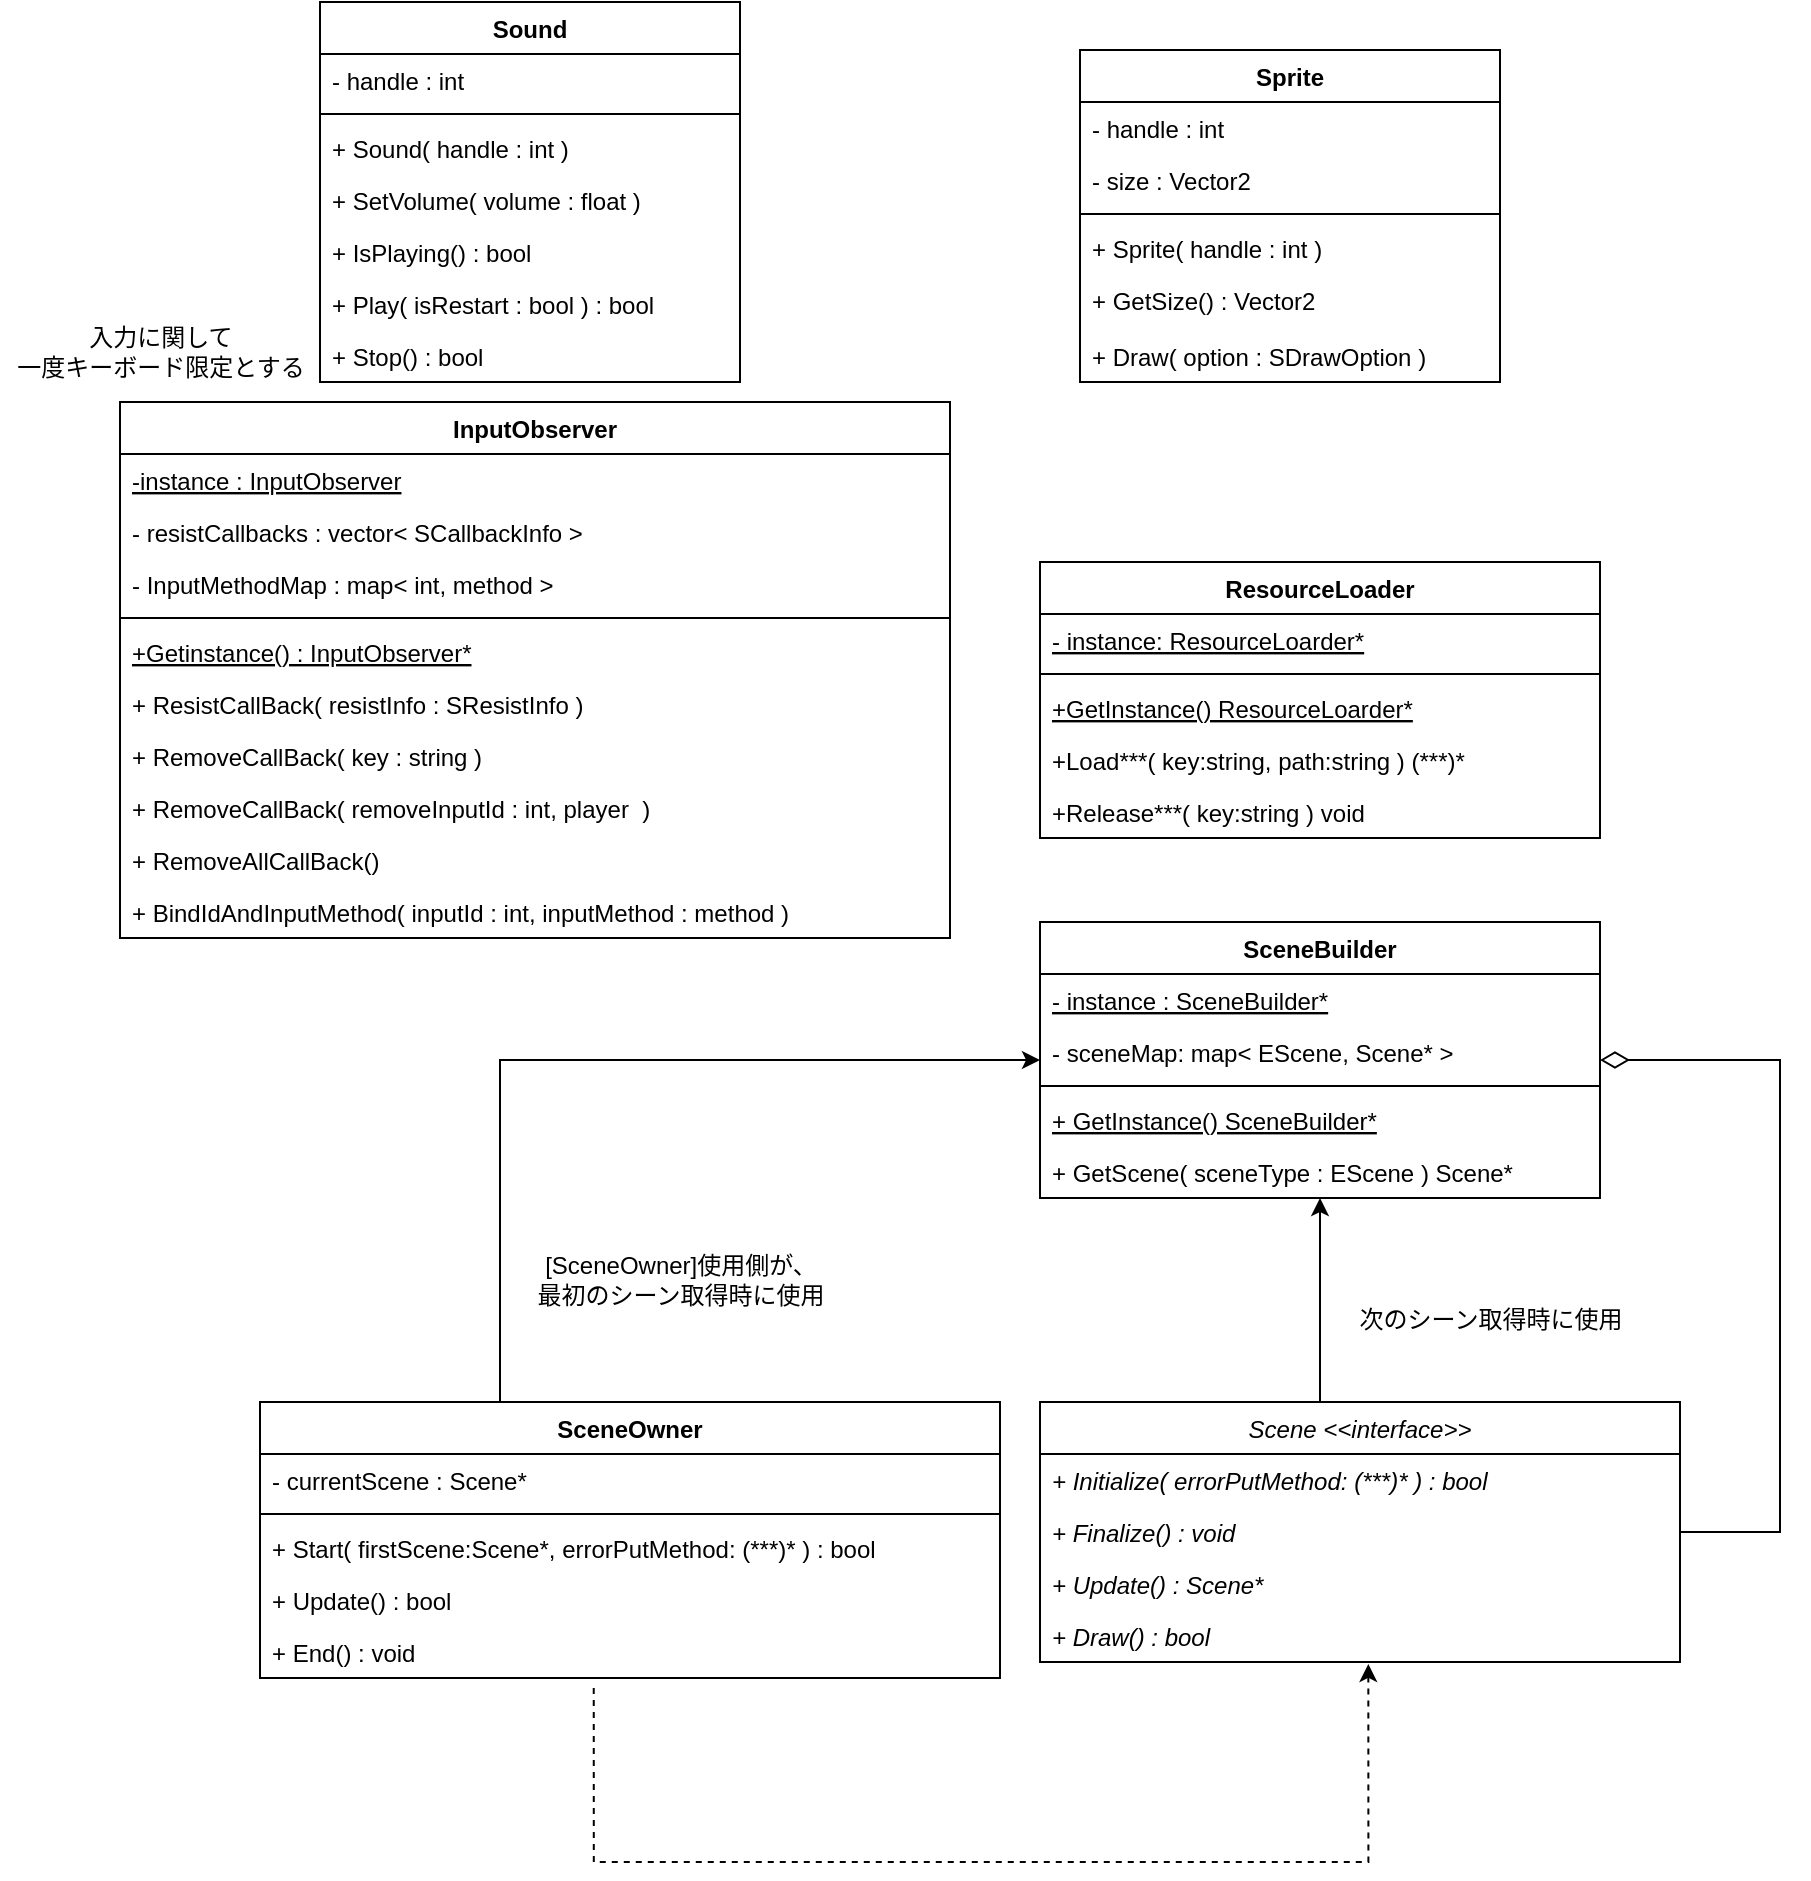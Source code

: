 <mxfile version="13.0.3" type="device"><diagram id="C5RBs43oDa-KdzZeNtuy" name="Page-1"><mxGraphModel dx="1913" dy="1975" grid="1" gridSize="10" guides="1" tooltips="1" connect="1" arrows="1" fold="1" page="1" pageScale="1" pageWidth="827" pageHeight="1169" math="0" shadow="0"><root><mxCell id="WIyWlLk6GJQsqaUBKTNV-0"/><mxCell id="WIyWlLk6GJQsqaUBKTNV-1" parent="WIyWlLk6GJQsqaUBKTNV-0"/><mxCell id="lB2nAdGKs5DB6twL7tfP-41" value="SceneBuilder" style="swimlane;fontStyle=1;align=center;verticalAlign=top;childLayout=stackLayout;horizontal=1;startSize=26;horizontalStack=0;resizeParent=1;resizeParentMax=0;resizeLast=0;collapsible=1;marginBottom=0;" parent="WIyWlLk6GJQsqaUBKTNV-1" vertex="1"><mxGeometry x="400" y="120" width="280" height="138" as="geometry"/></mxCell><mxCell id="lB2nAdGKs5DB6twL7tfP-42" value="- instance : SceneBuilder*" style="text;strokeColor=none;fillColor=none;align=left;verticalAlign=top;spacingLeft=4;spacingRight=4;overflow=hidden;rotatable=0;points=[[0,0.5],[1,0.5]];portConstraint=eastwest;fontStyle=4" parent="lB2nAdGKs5DB6twL7tfP-41" vertex="1"><mxGeometry y="26" width="280" height="26" as="geometry"/></mxCell><mxCell id="lB2nAdGKs5DB6twL7tfP-46" value="- sceneMap: map&lt; EScene, Scene* &gt;" style="text;strokeColor=none;fillColor=none;align=left;verticalAlign=top;spacingLeft=4;spacingRight=4;overflow=hidden;rotatable=0;points=[[0,0.5],[1,0.5]];portConstraint=eastwest;fontStyle=0" parent="lB2nAdGKs5DB6twL7tfP-41" vertex="1"><mxGeometry y="52" width="280" height="26" as="geometry"/></mxCell><mxCell id="lB2nAdGKs5DB6twL7tfP-43" value="" style="line;strokeWidth=1;fillColor=none;align=left;verticalAlign=middle;spacingTop=-1;spacingLeft=3;spacingRight=3;rotatable=0;labelPosition=right;points=[];portConstraint=eastwest;" parent="lB2nAdGKs5DB6twL7tfP-41" vertex="1"><mxGeometry y="78" width="280" height="8" as="geometry"/></mxCell><mxCell id="lB2nAdGKs5DB6twL7tfP-44" value="+ GetInstance() SceneBuilder*" style="text;strokeColor=none;fillColor=none;align=left;verticalAlign=top;spacingLeft=4;spacingRight=4;overflow=hidden;rotatable=0;points=[[0,0.5],[1,0.5]];portConstraint=eastwest;fontStyle=4" parent="lB2nAdGKs5DB6twL7tfP-41" vertex="1"><mxGeometry y="86" width="280" height="26" as="geometry"/></mxCell><mxCell id="lB2nAdGKs5DB6twL7tfP-45" value="+ GetScene( sceneType : EScene ) Scene*" style="text;strokeColor=none;fillColor=none;align=left;verticalAlign=top;spacingLeft=4;spacingRight=4;overflow=hidden;rotatable=0;points=[[0,0.5],[1,0.5]];portConstraint=eastwest;fontStyle=0" parent="lB2nAdGKs5DB6twL7tfP-41" vertex="1"><mxGeometry y="112" width="280" height="26" as="geometry"/></mxCell><mxCell id="lB2nAdGKs5DB6twL7tfP-47" style="edgeStyle=orthogonalEdgeStyle;rounded=0;orthogonalLoop=1;jettySize=auto;html=1;exitX=0.5;exitY=0;exitDx=0;exitDy=0;" parent="WIyWlLk6GJQsqaUBKTNV-1" source="lB2nAdGKs5DB6twL7tfP-30" target="lB2nAdGKs5DB6twL7tfP-41" edge="1"><mxGeometry relative="1" as="geometry"><Array as="points"><mxPoint x="540" y="360"/></Array></mxGeometry></mxCell><mxCell id="lB2nAdGKs5DB6twL7tfP-54" style="edgeStyle=orthogonalEdgeStyle;orthogonalLoop=1;jettySize=auto;html=1;endArrow=diamondThin;endFill=0;strokeWidth=1;strokeColor=#000000;rounded=0;endSize=12;" parent="WIyWlLk6GJQsqaUBKTNV-1" source="lB2nAdGKs5DB6twL7tfP-30" target="lB2nAdGKs5DB6twL7tfP-41" edge="1"><mxGeometry relative="1" as="geometry"><Array as="points"><mxPoint x="770" y="425"/><mxPoint x="770" y="189"/></Array></mxGeometry></mxCell><mxCell id="lB2nAdGKs5DB6twL7tfP-30" value="Scene &lt;&lt;interface&gt;&gt;" style="swimlane;fontStyle=2;childLayout=stackLayout;horizontal=1;startSize=26;fillColor=none;horizontalStack=0;resizeParent=1;resizeParentMax=0;resizeLast=0;collapsible=1;marginBottom=0;" parent="WIyWlLk6GJQsqaUBKTNV-1" vertex="1"><mxGeometry x="400" y="360" width="320" height="130" as="geometry"/></mxCell><mxCell id="lB2nAdGKs5DB6twL7tfP-31" value="+ Initialize( errorPutMethod: (***)* ) : bool" style="text;strokeColor=none;fillColor=none;align=left;verticalAlign=top;spacingLeft=4;spacingRight=4;overflow=hidden;rotatable=0;points=[[0,0.5],[1,0.5]];portConstraint=eastwest;fontStyle=2" parent="lB2nAdGKs5DB6twL7tfP-30" vertex="1"><mxGeometry y="26" width="320" height="26" as="geometry"/></mxCell><mxCell id="lB2nAdGKs5DB6twL7tfP-35" value="+ Finalize() : void" style="text;strokeColor=none;fillColor=none;align=left;verticalAlign=top;spacingLeft=4;spacingRight=4;overflow=hidden;rotatable=0;points=[[0,0.5],[1,0.5]];portConstraint=eastwest;fontStyle=2" parent="lB2nAdGKs5DB6twL7tfP-30" vertex="1"><mxGeometry y="52" width="320" height="26" as="geometry"/></mxCell><mxCell id="lB2nAdGKs5DB6twL7tfP-34" value="+ Update() : Scene*" style="text;strokeColor=none;fillColor=none;align=left;verticalAlign=top;spacingLeft=4;spacingRight=4;overflow=hidden;rotatable=0;points=[[0,0.5],[1,0.5]];portConstraint=eastwest;fontStyle=2" parent="lB2nAdGKs5DB6twL7tfP-30" vertex="1"><mxGeometry y="78" width="320" height="26" as="geometry"/></mxCell><mxCell id="lB2nAdGKs5DB6twL7tfP-36" value="+ Draw() : bool" style="text;strokeColor=none;fillColor=none;align=left;verticalAlign=top;spacingLeft=4;spacingRight=4;overflow=hidden;rotatable=0;points=[[0,0.5],[1,0.5]];portConstraint=eastwest;fontStyle=2" parent="lB2nAdGKs5DB6twL7tfP-30" vertex="1"><mxGeometry y="104" width="320" height="26" as="geometry"/></mxCell><mxCell id="lB2nAdGKs5DB6twL7tfP-49" style="edgeStyle=orthogonalEdgeStyle;rounded=0;orthogonalLoop=1;jettySize=auto;html=1;exitX=0.5;exitY=0;exitDx=0;exitDy=0;" parent="WIyWlLk6GJQsqaUBKTNV-1" source="lB2nAdGKs5DB6twL7tfP-37" edge="1"><mxGeometry relative="1" as="geometry"><mxPoint x="400" y="189" as="targetPoint"/><Array as="points"><mxPoint x="130" y="189"/></Array></mxGeometry></mxCell><mxCell id="lB2nAdGKs5DB6twL7tfP-0" value="ResourceLoader" style="swimlane;fontStyle=1;align=center;verticalAlign=top;childLayout=stackLayout;horizontal=1;startSize=26;horizontalStack=0;resizeParent=1;resizeParentMax=0;resizeLast=0;collapsible=1;marginBottom=0;" parent="WIyWlLk6GJQsqaUBKTNV-1" vertex="1"><mxGeometry x="400" y="-60" width="280" height="138" as="geometry"><mxRectangle x="80" y="140" width="130" height="26" as="alternateBounds"/></mxGeometry></mxCell><mxCell id="lB2nAdGKs5DB6twL7tfP-1" value="- instance: ResourceLoarder*" style="text;strokeColor=none;fillColor=none;align=left;verticalAlign=top;spacingLeft=4;spacingRight=4;overflow=hidden;rotatable=0;points=[[0,0.5],[1,0.5]];portConstraint=eastwest;fontStyle=4" parent="lB2nAdGKs5DB6twL7tfP-0" vertex="1"><mxGeometry y="26" width="280" height="26" as="geometry"/></mxCell><mxCell id="lB2nAdGKs5DB6twL7tfP-2" value="" style="line;strokeWidth=1;fillColor=none;align=left;verticalAlign=middle;spacingTop=-1;spacingLeft=3;spacingRight=3;rotatable=0;labelPosition=right;points=[];portConstraint=eastwest;" parent="lB2nAdGKs5DB6twL7tfP-0" vertex="1"><mxGeometry y="52" width="280" height="8" as="geometry"/></mxCell><mxCell id="lB2nAdGKs5DB6twL7tfP-3" value="+GetInstance() ResourceLoarder*" style="text;strokeColor=none;fillColor=none;align=left;verticalAlign=top;spacingLeft=4;spacingRight=4;overflow=hidden;rotatable=0;points=[[0,0.5],[1,0.5]];portConstraint=eastwest;fontStyle=4" parent="lB2nAdGKs5DB6twL7tfP-0" vertex="1"><mxGeometry y="60" width="280" height="26" as="geometry"/></mxCell><mxCell id="lB2nAdGKs5DB6twL7tfP-4" value="+Load***( key:string, path:string ) (***)*" style="text;strokeColor=none;fillColor=none;align=left;verticalAlign=top;spacingLeft=4;spacingRight=4;overflow=hidden;rotatable=0;points=[[0,0.5],[1,0.5]];portConstraint=eastwest;fontStyle=0" parent="lB2nAdGKs5DB6twL7tfP-0" vertex="1"><mxGeometry y="86" width="280" height="26" as="geometry"/></mxCell><mxCell id="lB2nAdGKs5DB6twL7tfP-5" value="+Release***( key:string ) void" style="text;strokeColor=none;fillColor=none;align=left;verticalAlign=top;spacingLeft=4;spacingRight=4;overflow=hidden;rotatable=0;points=[[0,0.5],[1,0.5]];portConstraint=eastwest;fontStyle=0" parent="lB2nAdGKs5DB6twL7tfP-0" vertex="1"><mxGeometry y="112" width="280" height="26" as="geometry"/></mxCell><mxCell id="lB2nAdGKs5DB6twL7tfP-48" value="次のシーン取得時に使用" style="text;html=1;align=center;verticalAlign=middle;resizable=0;points=[];autosize=1;" parent="WIyWlLk6GJQsqaUBKTNV-1" vertex="1"><mxGeometry x="550" y="309" width="150" height="20" as="geometry"/></mxCell><mxCell id="lB2nAdGKs5DB6twL7tfP-50" value="[SceneOwner]使用側が、&lt;br&gt;最初のシーン取得時に使用" style="text;html=1;align=center;verticalAlign=middle;resizable=0;points=[];autosize=1;" parent="WIyWlLk6GJQsqaUBKTNV-1" vertex="1"><mxGeometry x="140" y="284" width="160" height="30" as="geometry"/></mxCell><mxCell id="XZTp6LdwwavNflPT0tB5-4" style="edgeStyle=orthogonalEdgeStyle;rounded=0;orthogonalLoop=1;jettySize=auto;html=1;entryX=0.513;entryY=1.038;entryDx=0;entryDy=0;entryPerimeter=0;dashed=1;exitX=0.451;exitY=1.192;exitDx=0;exitDy=0;exitPerimeter=0;" edge="1" parent="WIyWlLk6GJQsqaUBKTNV-1" source="XZTp6LdwwavNflPT0tB5-2" target="lB2nAdGKs5DB6twL7tfP-36"><mxGeometry relative="1" as="geometry"><Array as="points"><mxPoint x="177" y="590"/><mxPoint x="564" y="590"/></Array></mxGeometry></mxCell><mxCell id="lB2nAdGKs5DB6twL7tfP-37" value="SceneOwner" style="swimlane;fontStyle=1;align=center;verticalAlign=top;childLayout=stackLayout;horizontal=1;startSize=26;horizontalStack=0;resizeParent=1;resizeParentMax=0;resizeLast=0;collapsible=1;marginBottom=0;" parent="WIyWlLk6GJQsqaUBKTNV-1" vertex="1"><mxGeometry x="10" y="360" width="370" height="138" as="geometry"/></mxCell><mxCell id="lB2nAdGKs5DB6twL7tfP-38" value="- currentScene : Scene*" style="text;strokeColor=none;fillColor=none;align=left;verticalAlign=top;spacingLeft=4;spacingRight=4;overflow=hidden;rotatable=0;points=[[0,0.5],[1,0.5]];portConstraint=eastwest;" parent="lB2nAdGKs5DB6twL7tfP-37" vertex="1"><mxGeometry y="26" width="370" height="26" as="geometry"/></mxCell><mxCell id="lB2nAdGKs5DB6twL7tfP-39" value="" style="line;strokeWidth=1;fillColor=none;align=left;verticalAlign=middle;spacingTop=-1;spacingLeft=3;spacingRight=3;rotatable=0;labelPosition=right;points=[];portConstraint=eastwest;" parent="lB2nAdGKs5DB6twL7tfP-37" vertex="1"><mxGeometry y="52" width="370" height="8" as="geometry"/></mxCell><mxCell id="lB2nAdGKs5DB6twL7tfP-40" value="+ Start( firstScene:Scene*, errorPutMethod: (***)* ) : bool " style="text;strokeColor=none;fillColor=none;align=left;verticalAlign=top;spacingLeft=4;spacingRight=4;overflow=hidden;rotatable=0;points=[[0,0.5],[1,0.5]];portConstraint=eastwest;" parent="lB2nAdGKs5DB6twL7tfP-37" vertex="1"><mxGeometry y="60" width="370" height="26" as="geometry"/></mxCell><mxCell id="lB2nAdGKs5DB6twL7tfP-51" value="+ Update() : bool " style="text;strokeColor=none;fillColor=none;align=left;verticalAlign=top;spacingLeft=4;spacingRight=4;overflow=hidden;rotatable=0;points=[[0,0.5],[1,0.5]];portConstraint=eastwest;" parent="lB2nAdGKs5DB6twL7tfP-37" vertex="1"><mxGeometry y="86" width="370" height="26" as="geometry"/></mxCell><mxCell id="XZTp6LdwwavNflPT0tB5-2" value="+ End() : void " style="text;strokeColor=none;fillColor=none;align=left;verticalAlign=top;spacingLeft=4;spacingRight=4;overflow=hidden;rotatable=0;points=[[0,0.5],[1,0.5]];portConstraint=eastwest;" vertex="1" parent="lB2nAdGKs5DB6twL7tfP-37"><mxGeometry y="112" width="370" height="26" as="geometry"/></mxCell><mxCell id="lB2nAdGKs5DB6twL7tfP-62" value="Sound" style="swimlane;fontStyle=1;align=center;verticalAlign=top;childLayout=stackLayout;horizontal=1;startSize=26;horizontalStack=0;resizeParent=1;resizeParentMax=0;resizeLast=0;collapsible=1;marginBottom=0;" parent="WIyWlLk6GJQsqaUBKTNV-1" vertex="1"><mxGeometry x="40" y="-340" width="210" height="190" as="geometry"/></mxCell><mxCell id="lB2nAdGKs5DB6twL7tfP-63" value="- handle : int" style="text;strokeColor=none;fillColor=none;align=left;verticalAlign=top;spacingLeft=4;spacingRight=4;overflow=hidden;rotatable=0;points=[[0,0.5],[1,0.5]];portConstraint=eastwest;" parent="lB2nAdGKs5DB6twL7tfP-62" vertex="1"><mxGeometry y="26" width="210" height="26" as="geometry"/></mxCell><mxCell id="lB2nAdGKs5DB6twL7tfP-65" value="" style="line;strokeWidth=1;fillColor=none;align=left;verticalAlign=middle;spacingTop=-1;spacingLeft=3;spacingRight=3;rotatable=0;labelPosition=right;points=[];portConstraint=eastwest;" parent="lB2nAdGKs5DB6twL7tfP-62" vertex="1"><mxGeometry y="52" width="210" height="8" as="geometry"/></mxCell><mxCell id="lB2nAdGKs5DB6twL7tfP-66" value="+ Sound( handle : int )" style="text;strokeColor=none;fillColor=none;align=left;verticalAlign=top;spacingLeft=4;spacingRight=4;overflow=hidden;rotatable=0;points=[[0,0.5],[1,0.5]];portConstraint=eastwest;" parent="lB2nAdGKs5DB6twL7tfP-62" vertex="1"><mxGeometry y="60" width="210" height="26" as="geometry"/></mxCell><mxCell id="lB2nAdGKs5DB6twL7tfP-71" value="+ SetVolume( volume : float )" style="text;strokeColor=none;fillColor=none;align=left;verticalAlign=top;spacingLeft=4;spacingRight=4;overflow=hidden;rotatable=0;points=[[0,0.5],[1,0.5]];portConstraint=eastwest;" parent="lB2nAdGKs5DB6twL7tfP-62" vertex="1"><mxGeometry y="86" width="210" height="26" as="geometry"/></mxCell><mxCell id="lB2nAdGKs5DB6twL7tfP-72" value="+ IsPlaying() : bool" style="text;strokeColor=none;fillColor=none;align=left;verticalAlign=top;spacingLeft=4;spacingRight=4;overflow=hidden;rotatable=0;points=[[0,0.5],[1,0.5]];portConstraint=eastwest;" parent="lB2nAdGKs5DB6twL7tfP-62" vertex="1"><mxGeometry y="112" width="210" height="26" as="geometry"/></mxCell><mxCell id="lB2nAdGKs5DB6twL7tfP-68" value="+ Play( isRestart : bool ) : bool" style="text;strokeColor=none;fillColor=none;align=left;verticalAlign=top;spacingLeft=4;spacingRight=4;overflow=hidden;rotatable=0;points=[[0,0.5],[1,0.5]];portConstraint=eastwest;" parent="lB2nAdGKs5DB6twL7tfP-62" vertex="1"><mxGeometry y="138" width="210" height="26" as="geometry"/></mxCell><mxCell id="lB2nAdGKs5DB6twL7tfP-70" value="+ Stop() : bool" style="text;strokeColor=none;fillColor=none;align=left;verticalAlign=top;spacingLeft=4;spacingRight=4;overflow=hidden;rotatable=0;points=[[0,0.5],[1,0.5]];portConstraint=eastwest;" parent="lB2nAdGKs5DB6twL7tfP-62" vertex="1"><mxGeometry y="164" width="210" height="26" as="geometry"/></mxCell><mxCell id="lB2nAdGKs5DB6twL7tfP-55" value="Sprite" style="swimlane;fontStyle=1;align=center;verticalAlign=top;childLayout=stackLayout;horizontal=1;startSize=26;horizontalStack=0;resizeParent=1;resizeParentMax=0;resizeLast=0;collapsible=1;marginBottom=0;" parent="WIyWlLk6GJQsqaUBKTNV-1" vertex="1"><mxGeometry x="420" y="-316" width="210" height="166" as="geometry"/></mxCell><mxCell id="lB2nAdGKs5DB6twL7tfP-61" value="- handle : int" style="text;strokeColor=none;fillColor=none;align=left;verticalAlign=top;spacingLeft=4;spacingRight=4;overflow=hidden;rotatable=0;points=[[0,0.5],[1,0.5]];portConstraint=eastwest;" parent="lB2nAdGKs5DB6twL7tfP-55" vertex="1"><mxGeometry y="26" width="210" height="26" as="geometry"/></mxCell><mxCell id="lB2nAdGKs5DB6twL7tfP-56" value="- size : Vector2" style="text;strokeColor=none;fillColor=none;align=left;verticalAlign=top;spacingLeft=4;spacingRight=4;overflow=hidden;rotatable=0;points=[[0,0.5],[1,0.5]];portConstraint=eastwest;" parent="lB2nAdGKs5DB6twL7tfP-55" vertex="1"><mxGeometry y="52" width="210" height="26" as="geometry"/></mxCell><mxCell id="lB2nAdGKs5DB6twL7tfP-57" value="" style="line;strokeWidth=1;fillColor=none;align=left;verticalAlign=middle;spacingTop=-1;spacingLeft=3;spacingRight=3;rotatable=0;labelPosition=right;points=[];portConstraint=eastwest;" parent="lB2nAdGKs5DB6twL7tfP-55" vertex="1"><mxGeometry y="78" width="210" height="8" as="geometry"/></mxCell><mxCell id="lB2nAdGKs5DB6twL7tfP-59" value="+ Sprite( handle : int )" style="text;strokeColor=none;fillColor=none;align=left;verticalAlign=top;spacingLeft=4;spacingRight=4;overflow=hidden;rotatable=0;points=[[0,0.5],[1,0.5]];portConstraint=eastwest;" parent="lB2nAdGKs5DB6twL7tfP-55" vertex="1"><mxGeometry y="86" width="210" height="26" as="geometry"/></mxCell><mxCell id="lB2nAdGKs5DB6twL7tfP-60" value="+ GetSize() : Vector2" style="text;strokeColor=none;fillColor=none;align=left;verticalAlign=top;spacingLeft=4;spacingRight=4;overflow=hidden;rotatable=0;points=[[0,0.5],[1,0.5]];portConstraint=eastwest;" parent="lB2nAdGKs5DB6twL7tfP-55" vertex="1"><mxGeometry y="112" width="210" height="28" as="geometry"/></mxCell><mxCell id="lB2nAdGKs5DB6twL7tfP-58" value="+ Draw( option : SDrawOption )" style="text;strokeColor=none;fillColor=none;align=left;verticalAlign=top;spacingLeft=4;spacingRight=4;overflow=hidden;rotatable=0;points=[[0,0.5],[1,0.5]];portConstraint=eastwest;" parent="lB2nAdGKs5DB6twL7tfP-55" vertex="1"><mxGeometry y="140" width="210" height="26" as="geometry"/></mxCell><mxCell id="lB2nAdGKs5DB6twL7tfP-73" value="InputObserver" style="swimlane;fontStyle=1;align=center;verticalAlign=top;childLayout=stackLayout;horizontal=1;startSize=26;horizontalStack=0;resizeParent=1;resizeParentMax=0;resizeLast=0;collapsible=1;marginBottom=0;" parent="WIyWlLk6GJQsqaUBKTNV-1" vertex="1"><mxGeometry x="-60" y="-140" width="415" height="268" as="geometry"/></mxCell><mxCell id="lB2nAdGKs5DB6twL7tfP-74" value="-instance : InputObserver" style="text;strokeColor=none;fillColor=none;align=left;verticalAlign=top;spacingLeft=4;spacingRight=4;overflow=hidden;rotatable=0;points=[[0,0.5],[1,0.5]];portConstraint=eastwest;fontStyle=4" parent="lB2nAdGKs5DB6twL7tfP-73" vertex="1"><mxGeometry y="26" width="415" height="26" as="geometry"/></mxCell><mxCell id="lB2nAdGKs5DB6twL7tfP-81" value="- resistCallbacks : vector&lt; SCallbackInfo &gt;" style="text;strokeColor=none;fillColor=none;align=left;verticalAlign=top;spacingLeft=4;spacingRight=4;overflow=hidden;rotatable=0;points=[[0,0.5],[1,0.5]];portConstraint=eastwest;fontStyle=0" parent="lB2nAdGKs5DB6twL7tfP-73" vertex="1"><mxGeometry y="52" width="415" height="26" as="geometry"/></mxCell><mxCell id="lB2nAdGKs5DB6twL7tfP-82" value="- InputMethodMap : map&lt; int, method &gt;" style="text;strokeColor=none;fillColor=none;align=left;verticalAlign=top;spacingLeft=4;spacingRight=4;overflow=hidden;rotatable=0;points=[[0,0.5],[1,0.5]];portConstraint=eastwest;fontStyle=0" parent="lB2nAdGKs5DB6twL7tfP-73" vertex="1"><mxGeometry y="78" width="415" height="26" as="geometry"/></mxCell><mxCell id="lB2nAdGKs5DB6twL7tfP-75" value="" style="line;strokeWidth=1;fillColor=none;align=left;verticalAlign=middle;spacingTop=-1;spacingLeft=3;spacingRight=3;rotatable=0;labelPosition=right;points=[];portConstraint=eastwest;" parent="lB2nAdGKs5DB6twL7tfP-73" vertex="1"><mxGeometry y="104" width="415" height="8" as="geometry"/></mxCell><mxCell id="lB2nAdGKs5DB6twL7tfP-76" value="+Getinstance() : InputObserver*" style="text;strokeColor=none;fillColor=none;align=left;verticalAlign=top;spacingLeft=4;spacingRight=4;overflow=hidden;rotatable=0;points=[[0,0.5],[1,0.5]];portConstraint=eastwest;fontStyle=4" parent="lB2nAdGKs5DB6twL7tfP-73" vertex="1"><mxGeometry y="112" width="415" height="26" as="geometry"/></mxCell><mxCell id="lB2nAdGKs5DB6twL7tfP-77" value="+ ResistCallBack( resistInfo : SResistInfo )" style="text;strokeColor=none;fillColor=none;align=left;verticalAlign=top;spacingLeft=4;spacingRight=4;overflow=hidden;rotatable=0;points=[[0,0.5],[1,0.5]];portConstraint=eastwest;fontStyle=0" parent="lB2nAdGKs5DB6twL7tfP-73" vertex="1"><mxGeometry y="138" width="415" height="26" as="geometry"/></mxCell><mxCell id="lB2nAdGKs5DB6twL7tfP-78" value="+ RemoveCallBack( key : string )" style="text;strokeColor=none;fillColor=none;align=left;verticalAlign=top;spacingLeft=4;spacingRight=4;overflow=hidden;rotatable=0;points=[[0,0.5],[1,0.5]];portConstraint=eastwest;fontStyle=0" parent="lB2nAdGKs5DB6twL7tfP-73" vertex="1"><mxGeometry y="164" width="415" height="26" as="geometry"/></mxCell><mxCell id="lB2nAdGKs5DB6twL7tfP-79" value="+ RemoveCallBack( removeInputId : int, player  )" style="text;strokeColor=none;fillColor=none;align=left;verticalAlign=top;spacingLeft=4;spacingRight=4;overflow=hidden;rotatable=0;points=[[0,0.5],[1,0.5]];portConstraint=eastwest;fontStyle=0" parent="lB2nAdGKs5DB6twL7tfP-73" vertex="1"><mxGeometry y="190" width="415" height="26" as="geometry"/></mxCell><mxCell id="lB2nAdGKs5DB6twL7tfP-83" value="+ RemoveAllCallBack()" style="text;strokeColor=none;fillColor=none;align=left;verticalAlign=top;spacingLeft=4;spacingRight=4;overflow=hidden;rotatable=0;points=[[0,0.5],[1,0.5]];portConstraint=eastwest;fontStyle=0" parent="lB2nAdGKs5DB6twL7tfP-73" vertex="1"><mxGeometry y="216" width="415" height="26" as="geometry"/></mxCell><mxCell id="lB2nAdGKs5DB6twL7tfP-80" value="+ BindIdAndInputMethod( inputId : int, inputMethod : method )" style="text;strokeColor=none;fillColor=none;align=left;verticalAlign=top;spacingLeft=4;spacingRight=4;overflow=hidden;rotatable=0;points=[[0,0.5],[1,0.5]];portConstraint=eastwest;fontStyle=0" parent="lB2nAdGKs5DB6twL7tfP-73" vertex="1"><mxGeometry y="242" width="415" height="26" as="geometry"/></mxCell><mxCell id="lB2nAdGKs5DB6twL7tfP-84" value="入力に関して&lt;br&gt;一度キーボード限定とする" style="text;html=1;align=center;verticalAlign=middle;resizable=0;points=[];autosize=1;" parent="WIyWlLk6GJQsqaUBKTNV-1" vertex="1"><mxGeometry x="-120" y="-180" width="160" height="30" as="geometry"/></mxCell></root></mxGraphModel></diagram></mxfile>